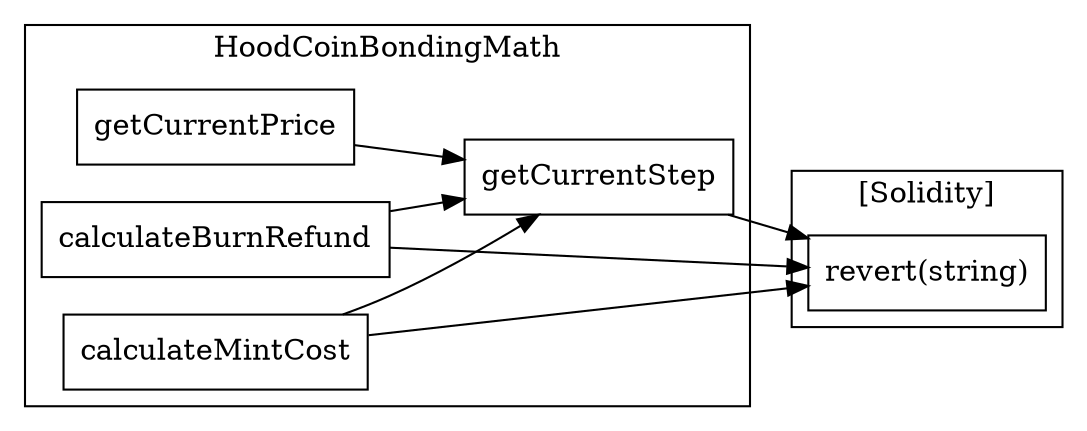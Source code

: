 strict digraph {
rankdir="LR"
node [shape=box]
subgraph cluster_4814_HoodCoinBondingMath {
label = "HoodCoinBondingMath"
"4814_calculateBurnRefund" [label="calculateBurnRefund"]
"4814_getCurrentPrice" [label="getCurrentPrice"]
"4814_getCurrentStep" [label="getCurrentStep"]
"4814_calculateMintCost" [label="calculateMintCost"]
"4814_calculateBurnRefund" -> "4814_getCurrentStep"
"4814_calculateMintCost" -> "4814_getCurrentStep"
"4814_getCurrentPrice" -> "4814_getCurrentStep"
}subgraph cluster_solidity {
label = "[Solidity]"
"revert(string)" 
"4814_calculateMintCost" -> "revert(string)"
"4814_calculateBurnRefund" -> "revert(string)"
"4814_getCurrentStep" -> "revert(string)"
}
}
